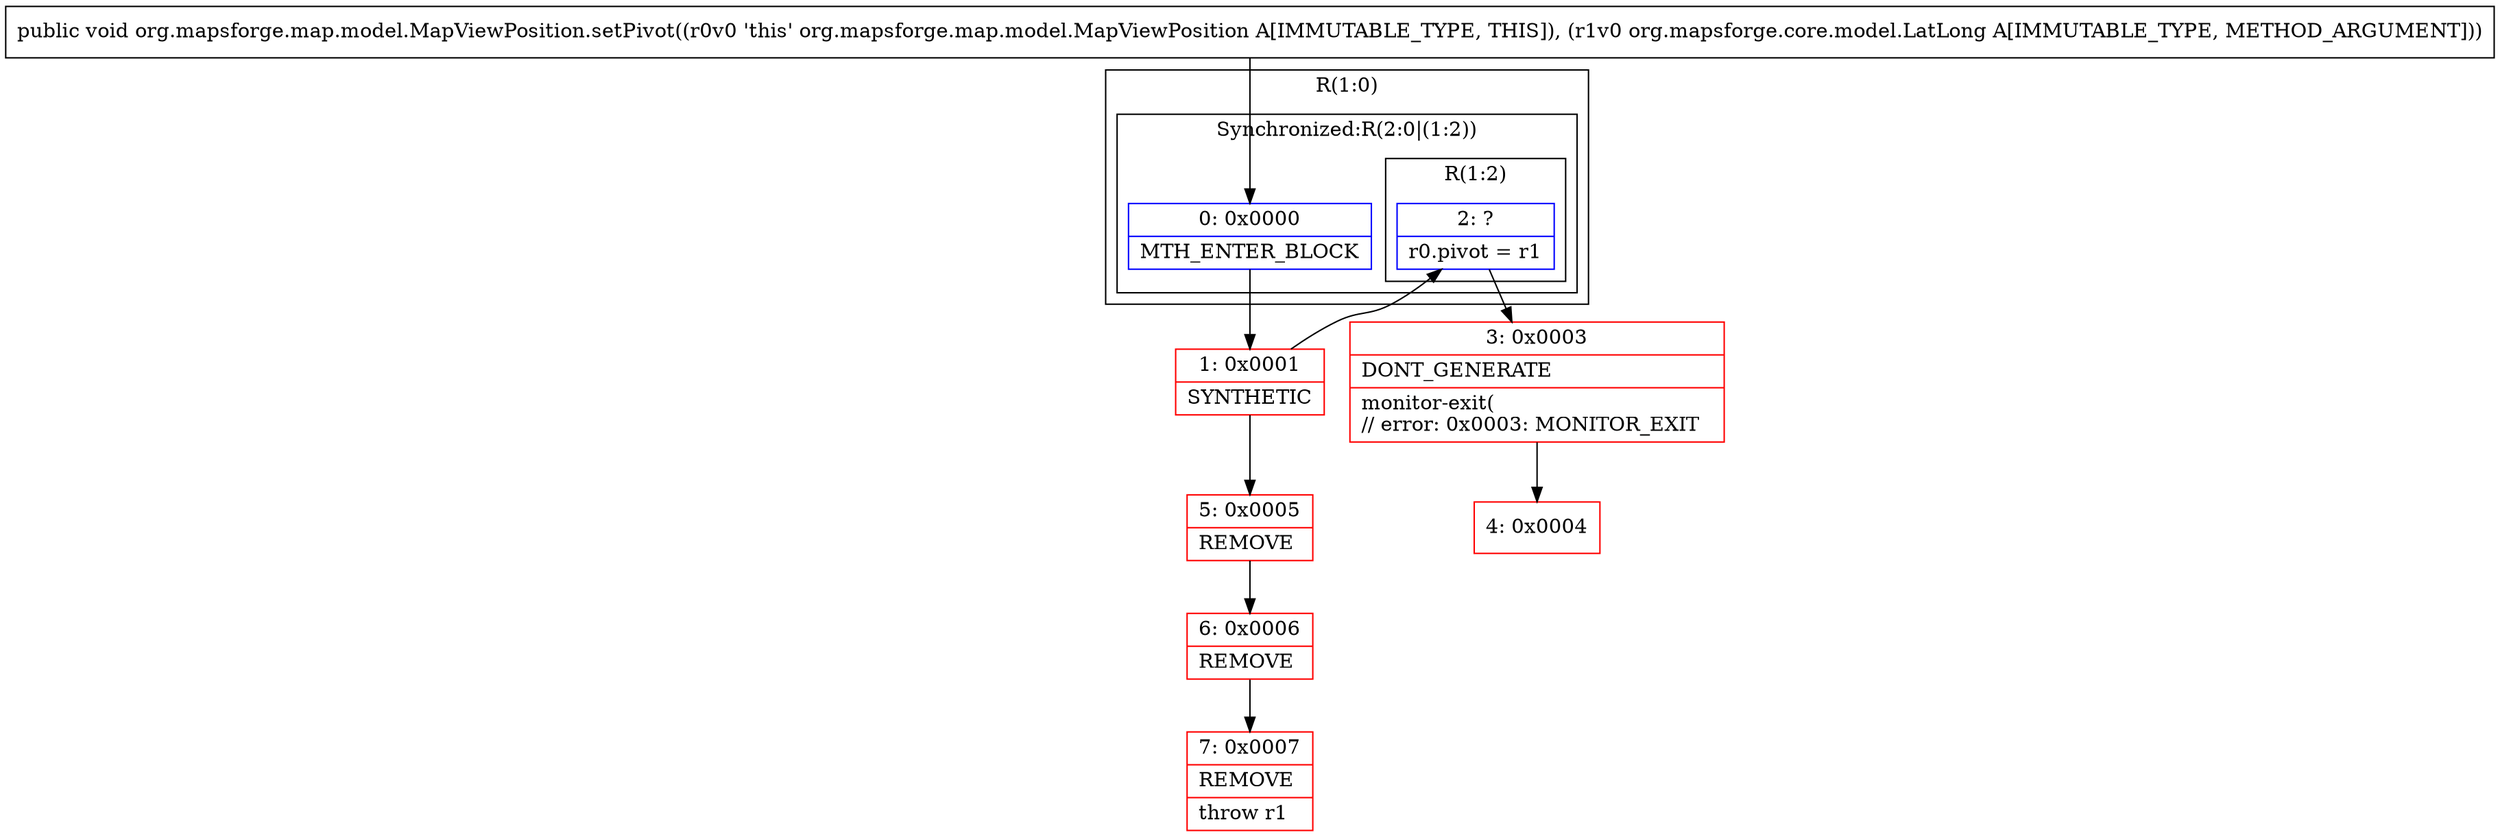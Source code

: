digraph "CFG fororg.mapsforge.map.model.MapViewPosition.setPivot(Lorg\/mapsforge\/core\/model\/LatLong;)V" {
subgraph cluster_Region_2138028241 {
label = "R(1:0)";
node [shape=record,color=blue];
subgraph cluster_SynchronizedRegion_1044408372 {
label = "Synchronized:R(2:0|(1:2))";
node [shape=record,color=blue];
Node_0 [shape=record,label="{0\:\ 0x0000|MTH_ENTER_BLOCK\l}"];
subgraph cluster_Region_114551770 {
label = "R(1:2)";
node [shape=record,color=blue];
Node_2 [shape=record,label="{2\:\ ?|r0.pivot = r1\l}"];
}
}
}
Node_1 [shape=record,color=red,label="{1\:\ 0x0001|SYNTHETIC\l}"];
Node_3 [shape=record,color=red,label="{3\:\ 0x0003|DONT_GENERATE\l|monitor\-exit(\l\/\/ error: 0x0003: MONITOR_EXIT  \l}"];
Node_4 [shape=record,color=red,label="{4\:\ 0x0004}"];
Node_5 [shape=record,color=red,label="{5\:\ 0x0005|REMOVE\l}"];
Node_6 [shape=record,color=red,label="{6\:\ 0x0006|REMOVE\l}"];
Node_7 [shape=record,color=red,label="{7\:\ 0x0007|REMOVE\l|throw r1\l}"];
MethodNode[shape=record,label="{public void org.mapsforge.map.model.MapViewPosition.setPivot((r0v0 'this' org.mapsforge.map.model.MapViewPosition A[IMMUTABLE_TYPE, THIS]), (r1v0 org.mapsforge.core.model.LatLong A[IMMUTABLE_TYPE, METHOD_ARGUMENT])) }"];
MethodNode -> Node_0;
Node_0 -> Node_1;
Node_2 -> Node_3;
Node_1 -> Node_2;
Node_1 -> Node_5;
Node_3 -> Node_4;
Node_5 -> Node_6;
Node_6 -> Node_7;
}

